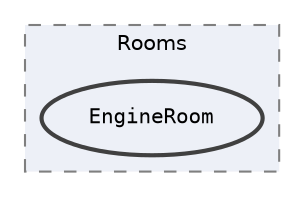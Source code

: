 digraph "Assets/Scripts/Ship/Rooms/EngineRoom"
{
 // INTERACTIVE_SVG=YES
 // LATEX_PDF_SIZE
  bgcolor="transparent";
  edge [fontname=Helvetica,fontsize=10,labelfontname=Helvetica,labelfontsize=10];
  node [fontname=Helvetica,fontsize=10,fontname=Consolas fontsize=10 style=filled height=0.2 width=0.4 margin=0.1];
  compound=true
  subgraph clusterdir_a529025ea757274504fc567e115d1528 {
    graph [ bgcolor="#edf0f7", pencolor="grey50", label="Rooms", fontname=Helvetica,fontsize=10 style="filled,dashed", URL="dir_a529025ea757274504fc567e115d1528.html",tooltip=""]
  dir_726775fbc02a34bb7263c20848ee14c6 [label="EngineRoom", fillcolor="#edf0f7", color="grey25", style="filled,bold", URL="dir_726775fbc02a34bb7263c20848ee14c6.html",tooltip=""];
  }
}
